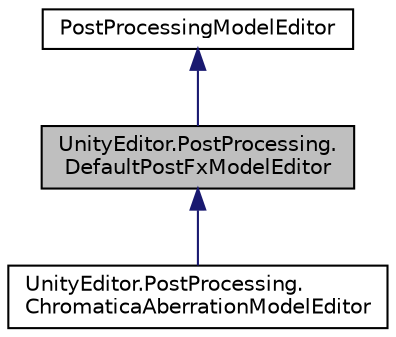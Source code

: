 digraph "UnityEditor.PostProcessing.DefaultPostFxModelEditor"
{
  edge [fontname="Helvetica",fontsize="10",labelfontname="Helvetica",labelfontsize="10"];
  node [fontname="Helvetica",fontsize="10",shape=record];
  Node0 [label="UnityEditor.PostProcessing.\lDefaultPostFxModelEditor",height=0.2,width=0.4,color="black", fillcolor="grey75", style="filled", fontcolor="black"];
  Node1 -> Node0 [dir="back",color="midnightblue",fontsize="10",style="solid",fontname="Helvetica"];
  Node1 [label="PostProcessingModelEditor",height=0.2,width=0.4,color="black", fillcolor="white", style="filled",URL="$class_unity_editor_1_1_post_processing_1_1_post_processing_model_editor.html"];
  Node0 -> Node2 [dir="back",color="midnightblue",fontsize="10",style="solid",fontname="Helvetica"];
  Node2 [label="UnityEditor.PostProcessing.\lChromaticaAberrationModelEditor",height=0.2,width=0.4,color="black", fillcolor="white", style="filled",URL="$class_unity_editor_1_1_post_processing_1_1_chromatica_aberration_model_editor.html"];
}
